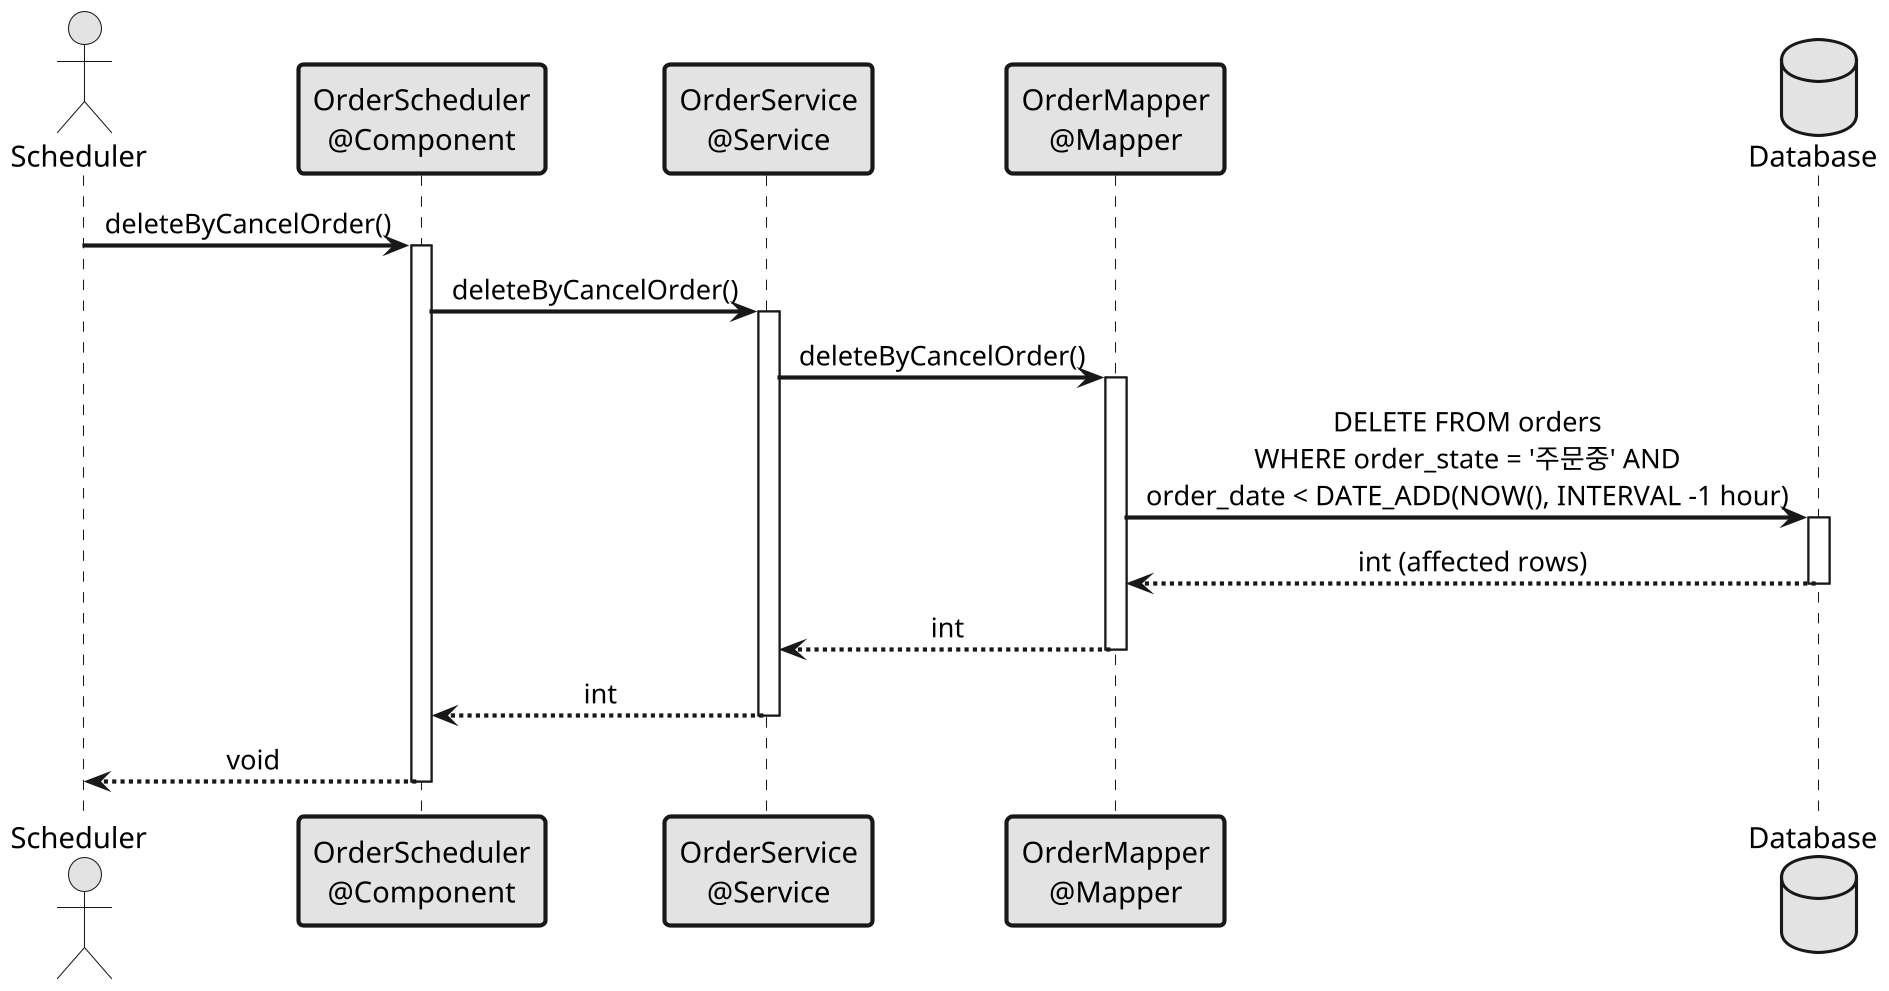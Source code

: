 @startuml
skinparam dpi 200
skinparam sequenceMessageAlign center
skinparam monochrome true
skinparam sequenceParticipantBorderThickness 2
skinparam sequenceArrowThickness 2

actor "Scheduler" as scheduler
participant "OrderScheduler\n@Component" as controller
participant "OrderService\n@Service" as service
participant "OrderMapper\n@Mapper" as mapper
database "Database" as db

scheduler -> controller : deleteByCancelOrder()
activate controller

controller -> service : deleteByCancelOrder()
activate service

service -> mapper : deleteByCancelOrder()
activate mapper

mapper -> db : DELETE FROM orders\nWHERE order_state = '주문중' AND\norder_date < DATE_ADD(NOW(), INTERVAL -1 hour)
activate db
db --> mapper : int (affected rows)
deactivate db

mapper --> service : int
deactivate mapper

service --> controller : int
deactivate service

controller --> scheduler : void
deactivate controller

@enduml